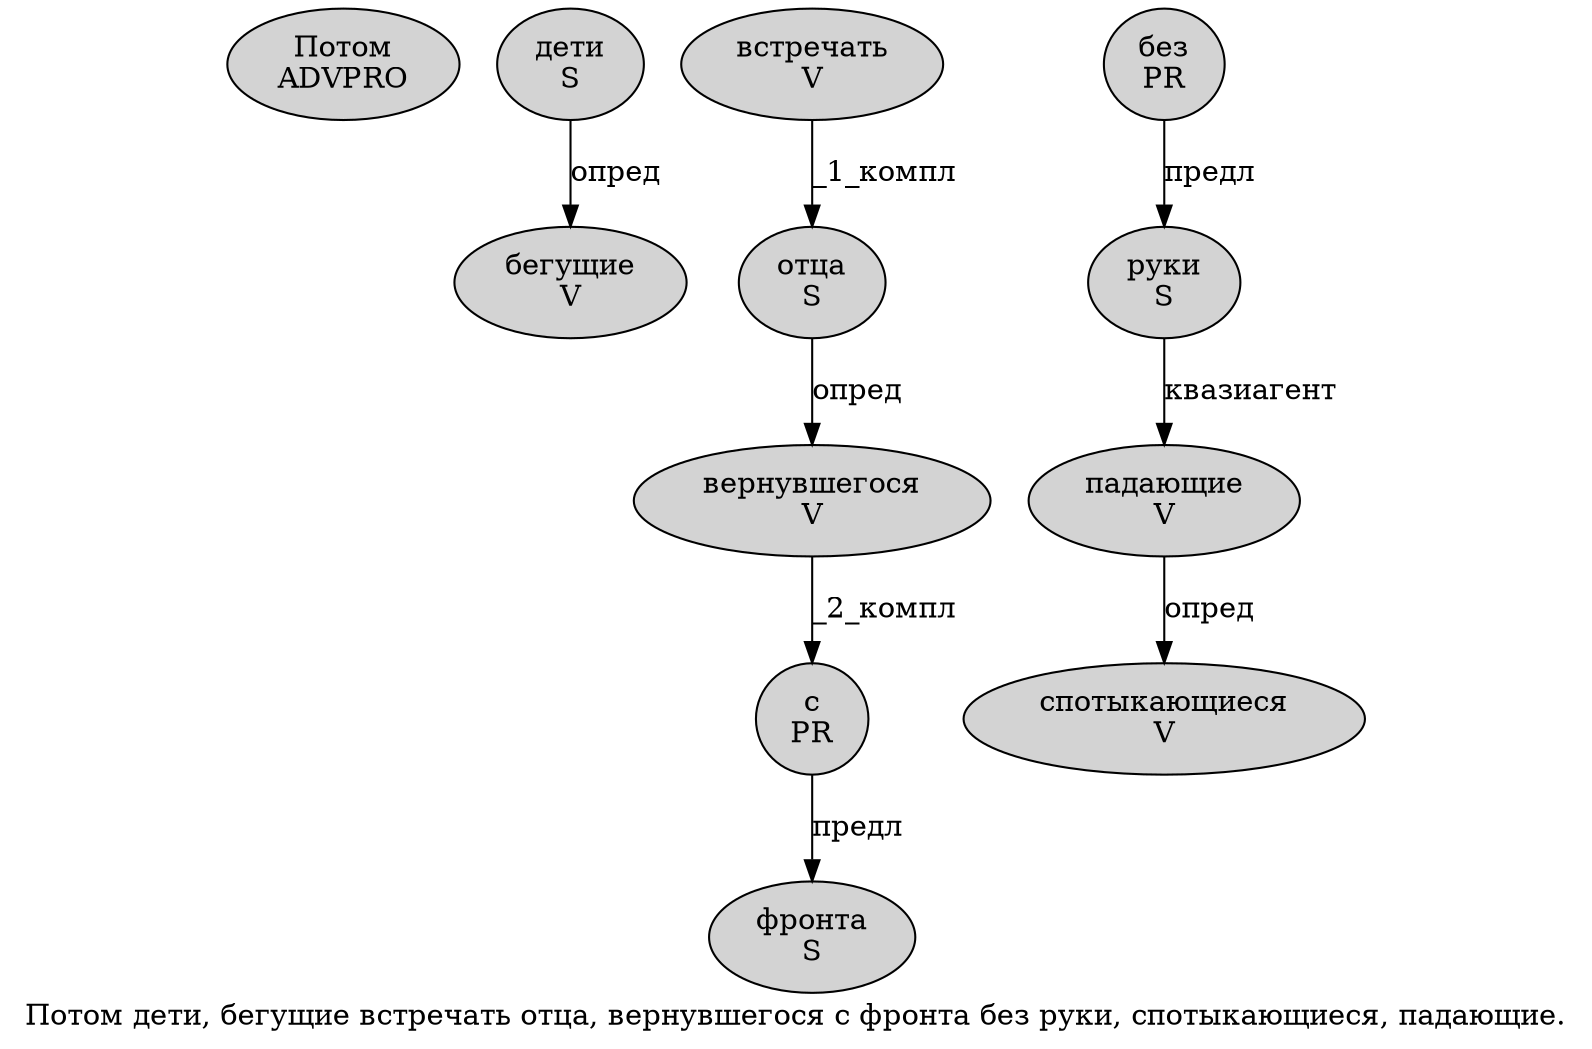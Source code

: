 digraph SENTENCE_2004 {
	graph [label="Потом дети, бегущие встречать отца, вернувшегося с фронта без руки, спотыкающиеся, падающие."]
	node [style=filled]
		0 [label="Потом
ADVPRO" color="" fillcolor=lightgray penwidth=1 shape=ellipse]
		1 [label="дети
S" color="" fillcolor=lightgray penwidth=1 shape=ellipse]
		3 [label="бегущие
V" color="" fillcolor=lightgray penwidth=1 shape=ellipse]
		4 [label="встречать
V" color="" fillcolor=lightgray penwidth=1 shape=ellipse]
		5 [label="отца
S" color="" fillcolor=lightgray penwidth=1 shape=ellipse]
		7 [label="вернувшегося
V" color="" fillcolor=lightgray penwidth=1 shape=ellipse]
		8 [label="с
PR" color="" fillcolor=lightgray penwidth=1 shape=ellipse]
		9 [label="фронта
S" color="" fillcolor=lightgray penwidth=1 shape=ellipse]
		10 [label="без
PR" color="" fillcolor=lightgray penwidth=1 shape=ellipse]
		11 [label="руки
S" color="" fillcolor=lightgray penwidth=1 shape=ellipse]
		13 [label="спотыкающиеся
V" color="" fillcolor=lightgray penwidth=1 shape=ellipse]
		15 [label="падающие
V" color="" fillcolor=lightgray penwidth=1 shape=ellipse]
			10 -> 11 [label="предл"]
			15 -> 13 [label="опред"]
			4 -> 5 [label="_1_компл"]
			7 -> 8 [label="_2_компл"]
			5 -> 7 [label="опред"]
			8 -> 9 [label="предл"]
			1 -> 3 [label="опред"]
			11 -> 15 [label="квазиагент"]
}